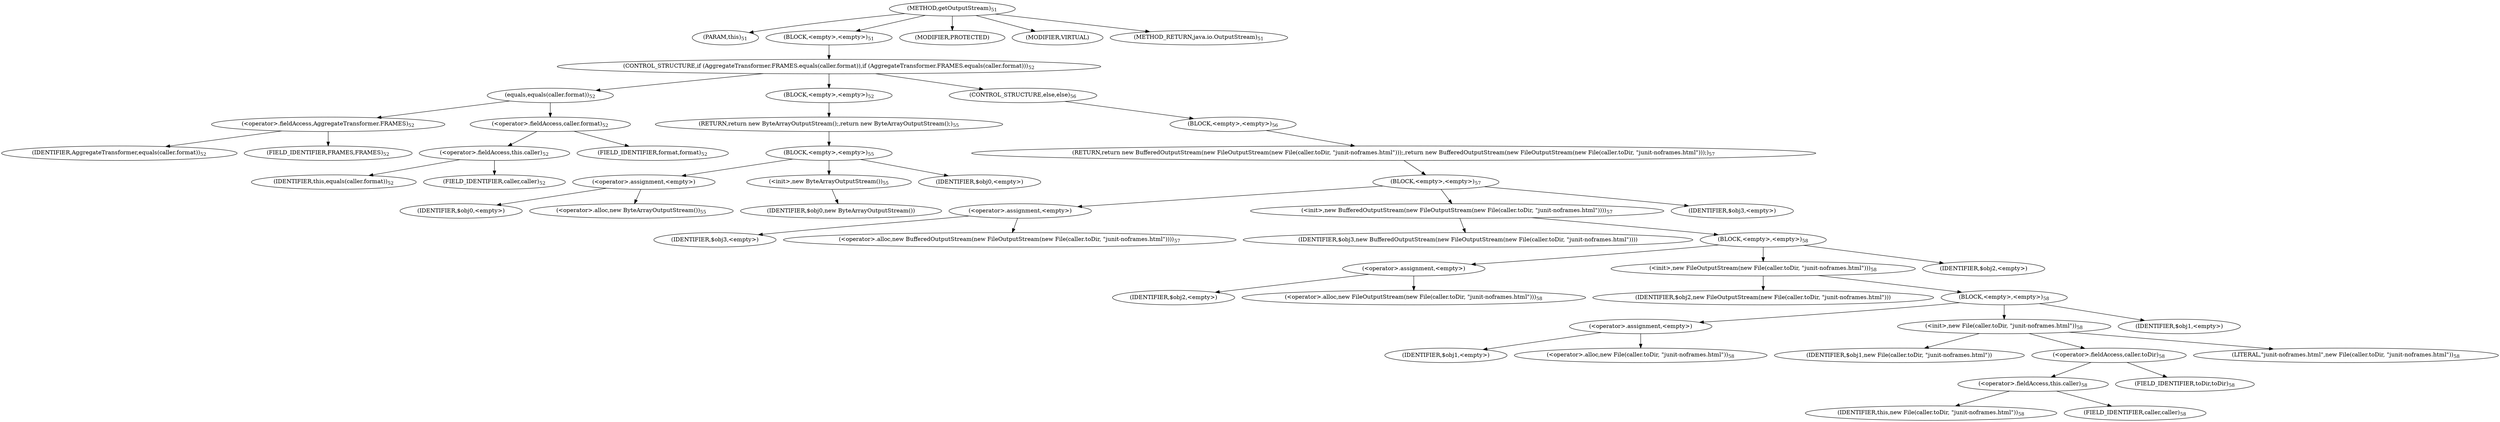 digraph "getOutputStream" {  
"42" [label = <(METHOD,getOutputStream)<SUB>51</SUB>> ]
"43" [label = <(PARAM,this)<SUB>51</SUB>> ]
"44" [label = <(BLOCK,&lt;empty&gt;,&lt;empty&gt;)<SUB>51</SUB>> ]
"45" [label = <(CONTROL_STRUCTURE,if (AggregateTransformer.FRAMES.equals(caller.format)),if (AggregateTransformer.FRAMES.equals(caller.format)))<SUB>52</SUB>> ]
"46" [label = <(equals,equals(caller.format))<SUB>52</SUB>> ]
"47" [label = <(&lt;operator&gt;.fieldAccess,AggregateTransformer.FRAMES)<SUB>52</SUB>> ]
"48" [label = <(IDENTIFIER,AggregateTransformer,equals(caller.format))<SUB>52</SUB>> ]
"49" [label = <(FIELD_IDENTIFIER,FRAMES,FRAMES)<SUB>52</SUB>> ]
"50" [label = <(&lt;operator&gt;.fieldAccess,caller.format)<SUB>52</SUB>> ]
"51" [label = <(&lt;operator&gt;.fieldAccess,this.caller)<SUB>52</SUB>> ]
"52" [label = <(IDENTIFIER,this,equals(caller.format))<SUB>52</SUB>> ]
"53" [label = <(FIELD_IDENTIFIER,caller,caller)<SUB>52</SUB>> ]
"54" [label = <(FIELD_IDENTIFIER,format,format)<SUB>52</SUB>> ]
"55" [label = <(BLOCK,&lt;empty&gt;,&lt;empty&gt;)<SUB>52</SUB>> ]
"56" [label = <(RETURN,return new ByteArrayOutputStream();,return new ByteArrayOutputStream();)<SUB>55</SUB>> ]
"57" [label = <(BLOCK,&lt;empty&gt;,&lt;empty&gt;)<SUB>55</SUB>> ]
"58" [label = <(&lt;operator&gt;.assignment,&lt;empty&gt;)> ]
"59" [label = <(IDENTIFIER,$obj0,&lt;empty&gt;)> ]
"60" [label = <(&lt;operator&gt;.alloc,new ByteArrayOutputStream())<SUB>55</SUB>> ]
"61" [label = <(&lt;init&gt;,new ByteArrayOutputStream())<SUB>55</SUB>> ]
"62" [label = <(IDENTIFIER,$obj0,new ByteArrayOutputStream())> ]
"63" [label = <(IDENTIFIER,$obj0,&lt;empty&gt;)> ]
"64" [label = <(CONTROL_STRUCTURE,else,else)<SUB>56</SUB>> ]
"65" [label = <(BLOCK,&lt;empty&gt;,&lt;empty&gt;)<SUB>56</SUB>> ]
"66" [label = <(RETURN,return new BufferedOutputStream(new FileOutputStream(new File(caller.toDir, &quot;junit-noframes.html&quot;)));,return new BufferedOutputStream(new FileOutputStream(new File(caller.toDir, &quot;junit-noframes.html&quot;)));)<SUB>57</SUB>> ]
"67" [label = <(BLOCK,&lt;empty&gt;,&lt;empty&gt;)<SUB>57</SUB>> ]
"68" [label = <(&lt;operator&gt;.assignment,&lt;empty&gt;)> ]
"69" [label = <(IDENTIFIER,$obj3,&lt;empty&gt;)> ]
"70" [label = <(&lt;operator&gt;.alloc,new BufferedOutputStream(new FileOutputStream(new File(caller.toDir, &quot;junit-noframes.html&quot;))))<SUB>57</SUB>> ]
"71" [label = <(&lt;init&gt;,new BufferedOutputStream(new FileOutputStream(new File(caller.toDir, &quot;junit-noframes.html&quot;))))<SUB>57</SUB>> ]
"72" [label = <(IDENTIFIER,$obj3,new BufferedOutputStream(new FileOutputStream(new File(caller.toDir, &quot;junit-noframes.html&quot;))))> ]
"73" [label = <(BLOCK,&lt;empty&gt;,&lt;empty&gt;)<SUB>58</SUB>> ]
"74" [label = <(&lt;operator&gt;.assignment,&lt;empty&gt;)> ]
"75" [label = <(IDENTIFIER,$obj2,&lt;empty&gt;)> ]
"76" [label = <(&lt;operator&gt;.alloc,new FileOutputStream(new File(caller.toDir, &quot;junit-noframes.html&quot;)))<SUB>58</SUB>> ]
"77" [label = <(&lt;init&gt;,new FileOutputStream(new File(caller.toDir, &quot;junit-noframes.html&quot;)))<SUB>58</SUB>> ]
"78" [label = <(IDENTIFIER,$obj2,new FileOutputStream(new File(caller.toDir, &quot;junit-noframes.html&quot;)))> ]
"79" [label = <(BLOCK,&lt;empty&gt;,&lt;empty&gt;)<SUB>58</SUB>> ]
"80" [label = <(&lt;operator&gt;.assignment,&lt;empty&gt;)> ]
"81" [label = <(IDENTIFIER,$obj1,&lt;empty&gt;)> ]
"82" [label = <(&lt;operator&gt;.alloc,new File(caller.toDir, &quot;junit-noframes.html&quot;))<SUB>58</SUB>> ]
"83" [label = <(&lt;init&gt;,new File(caller.toDir, &quot;junit-noframes.html&quot;))<SUB>58</SUB>> ]
"84" [label = <(IDENTIFIER,$obj1,new File(caller.toDir, &quot;junit-noframes.html&quot;))> ]
"85" [label = <(&lt;operator&gt;.fieldAccess,caller.toDir)<SUB>58</SUB>> ]
"86" [label = <(&lt;operator&gt;.fieldAccess,this.caller)<SUB>58</SUB>> ]
"87" [label = <(IDENTIFIER,this,new File(caller.toDir, &quot;junit-noframes.html&quot;))<SUB>58</SUB>> ]
"88" [label = <(FIELD_IDENTIFIER,caller,caller)<SUB>58</SUB>> ]
"89" [label = <(FIELD_IDENTIFIER,toDir,toDir)<SUB>58</SUB>> ]
"90" [label = <(LITERAL,&quot;junit-noframes.html&quot;,new File(caller.toDir, &quot;junit-noframes.html&quot;))<SUB>58</SUB>> ]
"91" [label = <(IDENTIFIER,$obj1,&lt;empty&gt;)> ]
"92" [label = <(IDENTIFIER,$obj2,&lt;empty&gt;)> ]
"93" [label = <(IDENTIFIER,$obj3,&lt;empty&gt;)> ]
"94" [label = <(MODIFIER,PROTECTED)> ]
"95" [label = <(MODIFIER,VIRTUAL)> ]
"96" [label = <(METHOD_RETURN,java.io.OutputStream)<SUB>51</SUB>> ]
  "42" -> "43" 
  "42" -> "44" 
  "42" -> "94" 
  "42" -> "95" 
  "42" -> "96" 
  "44" -> "45" 
  "45" -> "46" 
  "45" -> "55" 
  "45" -> "64" 
  "46" -> "47" 
  "46" -> "50" 
  "47" -> "48" 
  "47" -> "49" 
  "50" -> "51" 
  "50" -> "54" 
  "51" -> "52" 
  "51" -> "53" 
  "55" -> "56" 
  "56" -> "57" 
  "57" -> "58" 
  "57" -> "61" 
  "57" -> "63" 
  "58" -> "59" 
  "58" -> "60" 
  "61" -> "62" 
  "64" -> "65" 
  "65" -> "66" 
  "66" -> "67" 
  "67" -> "68" 
  "67" -> "71" 
  "67" -> "93" 
  "68" -> "69" 
  "68" -> "70" 
  "71" -> "72" 
  "71" -> "73" 
  "73" -> "74" 
  "73" -> "77" 
  "73" -> "92" 
  "74" -> "75" 
  "74" -> "76" 
  "77" -> "78" 
  "77" -> "79" 
  "79" -> "80" 
  "79" -> "83" 
  "79" -> "91" 
  "80" -> "81" 
  "80" -> "82" 
  "83" -> "84" 
  "83" -> "85" 
  "83" -> "90" 
  "85" -> "86" 
  "85" -> "89" 
  "86" -> "87" 
  "86" -> "88" 
}
